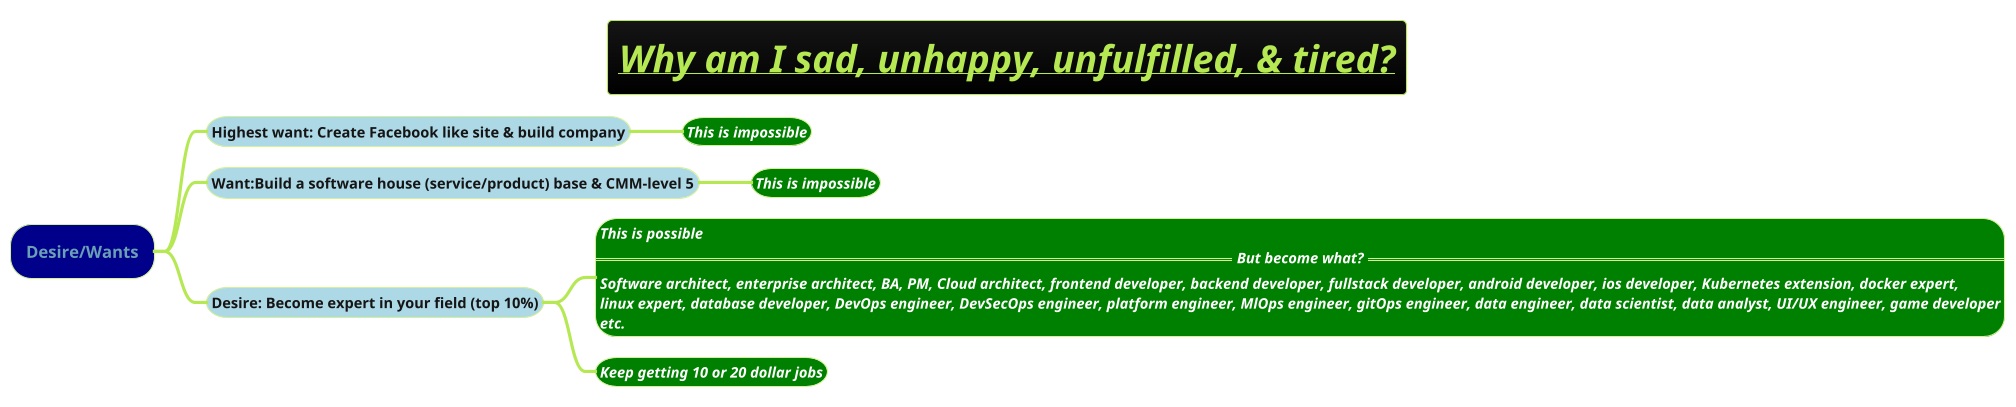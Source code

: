 @startmindmap

title =<b><i><u>Why am I sad, unhappy, unfulfilled, & tired?
!theme hacker

*[#darkblue] Desire/Wants
**[#lightblue] Highest want: Create Facebook like site & build company
***[#green] <b><i><color #white><size:14>This is impossible
**[#lightblue] Want:Build a software house (service/product) base & CMM-level 5
***[#green] <b><i><color #white><size:14>This is impossible
**[#lightblue] Desire: Become expert in your field (top 10%)
***[#green]:<b><i><color #white><size:14>This is possible
==<b><i><color #white><size:14>But become what?==
<b><i><color #white><size:14>Software architect, enterprise architect, BA, PM, Cloud architect, frontend developer, backend developer, fullstack developer, android developer, ios developer, Kubernetes extension, docker expert,
<b><i><color #white><size:14>linux expert, database developer, DevOps engineer, DevSecOps engineer, platform engineer, MlOps engineer, gitOps engineer, data engineer, data scientist, data analyst, UI/UX engineer, game developer
<b><i><color #white><size:14>etc.;
***[#green] <b><i><color #white><size:14>Keep getting 10 or 20 dollar jobs
@endmindmap
